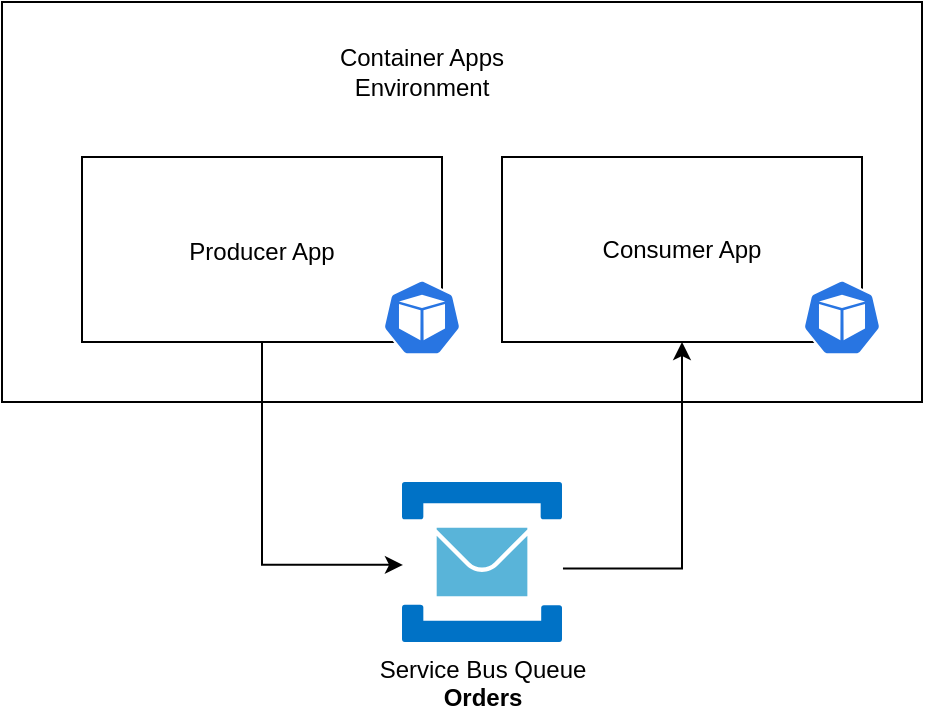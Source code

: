 <mxfile version="20.0.1" type="device" pages="2"><diagram id="zUjcmuCYGRb96d-M-qBt" name="Container Apps"><mxGraphModel dx="864" dy="533" grid="1" gridSize="10" guides="1" tooltips="1" connect="1" arrows="1" fold="1" page="1" pageScale="1" pageWidth="1100" pageHeight="850" math="0" shadow="0"><root><mxCell id="0"/><mxCell id="1" parent="0"/><mxCell id="j2KykWU9AgsPzzNt656D-2" value="" style="rounded=0;whiteSpace=wrap;html=1;" vertex="1" parent="1"><mxGeometry x="120" y="300" width="460" height="200" as="geometry"/></mxCell><mxCell id="j2KykWU9AgsPzzNt656D-19" style="edgeStyle=orthogonalEdgeStyle;rounded=0;orthogonalLoop=1;jettySize=auto;html=1;entryX=0.006;entryY=0.518;entryDx=0;entryDy=0;entryPerimeter=0;" edge="1" parent="1" source="j2KykWU9AgsPzzNt656D-5" target="j2KykWU9AgsPzzNt656D-18"><mxGeometry relative="1" as="geometry"/></mxCell><mxCell id="j2KykWU9AgsPzzNt656D-5" value="" style="rounded=0;whiteSpace=wrap;html=1;" vertex="1" parent="1"><mxGeometry x="160" y="377.5" width="180" height="92.5" as="geometry"/></mxCell><mxCell id="j2KykWU9AgsPzzNt656D-9" value="Producer App" style="text;html=1;strokeColor=none;fillColor=none;align=center;verticalAlign=middle;whiteSpace=wrap;rounded=0;" vertex="1" parent="1"><mxGeometry x="180" y="410" width="140" height="30" as="geometry"/></mxCell><mxCell id="j2KykWU9AgsPzzNt656D-11" value="" style="rounded=0;whiteSpace=wrap;html=1;" vertex="1" parent="1"><mxGeometry x="370" y="377.5" width="180" height="92.5" as="geometry"/></mxCell><mxCell id="j2KykWU9AgsPzzNt656D-13" value="Consumer App" style="text;html=1;strokeColor=none;fillColor=none;align=center;verticalAlign=middle;whiteSpace=wrap;rounded=0;" vertex="1" parent="1"><mxGeometry x="390" y="408.75" width="140" height="30" as="geometry"/></mxCell><mxCell id="j2KykWU9AgsPzzNt656D-16" value="" style="sketch=0;html=1;dashed=0;whitespace=wrap;fillColor=#2875E2;strokeColor=#ffffff;points=[[0.005,0.63,0],[0.1,0.2,0],[0.9,0.2,0],[0.5,0,0],[0.995,0.63,0],[0.72,0.99,0],[0.5,1,0],[0.28,0.99,0]];shape=mxgraph.kubernetes.icon;prIcon=pod" vertex="1" parent="1"><mxGeometry x="520" y="438.75" width="40" height="38" as="geometry"/></mxCell><mxCell id="j2KykWU9AgsPzzNt656D-17" value="" style="sketch=0;html=1;dashed=0;whitespace=wrap;fillColor=#2875E2;strokeColor=#ffffff;points=[[0.005,0.63,0],[0.1,0.2,0],[0.9,0.2,0],[0.5,0,0],[0.995,0.63,0],[0.72,0.99,0],[0.5,1,0],[0.28,0.99,0]];shape=mxgraph.kubernetes.icon;prIcon=pod" vertex="1" parent="1"><mxGeometry x="310" y="438.75" width="40" height="38" as="geometry"/></mxCell><mxCell id="j2KykWU9AgsPzzNt656D-23" style="edgeStyle=orthogonalEdgeStyle;rounded=0;orthogonalLoop=1;jettySize=auto;html=1;entryX=0.5;entryY=1;entryDx=0;entryDy=0;exitX=1.006;exitY=0.541;exitDx=0;exitDy=0;exitPerimeter=0;" edge="1" parent="1" source="j2KykWU9AgsPzzNt656D-18" target="j2KykWU9AgsPzzNt656D-11"><mxGeometry relative="1" as="geometry"/></mxCell><mxCell id="j2KykWU9AgsPzzNt656D-18" value="Service Bus Queue&lt;br&gt;&lt;b&gt;Orders&lt;/b&gt;" style="sketch=0;aspect=fixed;html=1;points=[];align=center;image;fontSize=12;image=img/lib/mscae/Service_Bus.svg;" vertex="1" parent="1"><mxGeometry x="320" y="540" width="80" height="80" as="geometry"/></mxCell><mxCell id="j2KykWU9AgsPzzNt656D-21" value="" style="shape=image;verticalLabelPosition=bottom;labelBackgroundColor=default;verticalAlign=top;aspect=fixed;imageAspect=0;image=https://www.freelogovectors.net/wp-content/uploads/2022/03/azure_container_apps_logo_freelogovectors.net_-400x400.png;" vertex="1" parent="1"><mxGeometry x="380" y="310" width="50" height="50" as="geometry"/></mxCell><mxCell id="j2KykWU9AgsPzzNt656D-22" value="Container Apps Environment" style="text;html=1;strokeColor=none;fillColor=none;align=center;verticalAlign=middle;whiteSpace=wrap;rounded=0;" vertex="1" parent="1"><mxGeometry x="260" y="320" width="140" height="30" as="geometry"/></mxCell></root></mxGraphModel></diagram><diagram id="dtkvxdPtZAGlimg4U4UI" name="AKS"><mxGraphModel dx="1166" dy="719" grid="1" gridSize="10" guides="1" tooltips="1" connect="1" arrows="1" fold="1" page="1" pageScale="1" pageWidth="1100" pageHeight="850" math="0" shadow="0"><root><mxCell id="0"/><mxCell id="1" parent="0"/><mxCell id="2g0jq8k_1xleM9axvO0M-2" value="" style="rounded=0;whiteSpace=wrap;html=1;" vertex="1" parent="1"><mxGeometry x="180" y="70" width="540" height="350" as="geometry"/></mxCell><mxCell id="2g0jq8k_1xleM9axvO0M-4" value="" style="aspect=fixed;html=1;points=[];align=center;image;fontSize=12;image=img/lib/azure2/compute/Kubernetes_Services.svg;" vertex="1" parent="1"><mxGeometry x="505" y="85" width="45.33" height="40" as="geometry"/></mxCell><mxCell id="2g0jq8k_1xleM9axvO0M-5" value="Azure Kubernetes Service" style="text;html=1;strokeColor=none;fillColor=none;align=center;verticalAlign=middle;whiteSpace=wrap;rounded=0;" vertex="1" parent="1"><mxGeometry x="345" y="90" width="150" height="30" as="geometry"/></mxCell><mxCell id="AI5zJtcP5TGaofLbJQ5y-14" style="edgeStyle=orthogonalEdgeStyle;rounded=0;orthogonalLoop=1;jettySize=auto;html=1;entryX=0.005;entryY=0.63;entryDx=0;entryDy=0;entryPerimeter=0;" edge="1" parent="1" source="2g0jq8k_1xleM9axvO0M-6" target="2g0jq8k_1xleM9axvO0M-7"><mxGeometry relative="1" as="geometry"/></mxCell><mxCell id="2g0jq8k_1xleM9axvO0M-6" value="$ kubectl" style="aspect=fixed;html=1;points=[];align=center;image;fontSize=12;image=img/lib/azure2/preview/Azure_Cloud_Shell.svg;" vertex="1" parent="1"><mxGeometry x="216" y="245" width="68" height="48" as="geometry"/></mxCell><mxCell id="AI5zJtcP5TGaofLbJQ5y-15" style="edgeStyle=orthogonalEdgeStyle;rounded=0;orthogonalLoop=1;jettySize=auto;html=1;exitX=0.995;exitY=0.63;exitDx=0;exitDy=0;exitPerimeter=0;entryX=0;entryY=0.5;entryDx=0;entryDy=0;" edge="1" parent="1" source="2g0jq8k_1xleM9axvO0M-7" target="2g0jq8k_1xleM9axvO0M-12"><mxGeometry relative="1" as="geometry"/></mxCell><mxCell id="2g0jq8k_1xleM9axvO0M-7" value="" style="sketch=0;html=1;dashed=0;whitespace=wrap;fillColor=#2875E2;strokeColor=#ffffff;points=[[0.005,0.63,0],[0.1,0.2,0],[0.9,0.2,0],[0.5,0,0],[0.995,0.63,0],[0.72,0.99,0],[0.5,1,0],[0.28,0.99,0]];shape=mxgraph.kubernetes.icon;prIcon=master" vertex="1" parent="1"><mxGeometry x="352.34" y="239" width="50" height="48" as="geometry"/></mxCell><mxCell id="2g0jq8k_1xleM9axvO0M-10" value="Control Plane" style="text;html=1;strokeColor=none;fillColor=none;align=center;verticalAlign=middle;whiteSpace=wrap;rounded=0;" vertex="1" parent="1"><mxGeometry x="347.34" y="289" width="60" height="30" as="geometry"/></mxCell><mxCell id="2g0jq8k_1xleM9axvO0M-12" value="" style="rounded=0;whiteSpace=wrap;html=1;" vertex="1" parent="1"><mxGeometry x="480" y="150" width="200" height="240" as="geometry"/></mxCell><mxCell id="AI5zJtcP5TGaofLbJQ5y-6" value="" style="group" vertex="1" connectable="0" parent="1"><mxGeometry x="510" y="180" width="150" height="82.5" as="geometry"/></mxCell><mxCell id="AI5zJtcP5TGaofLbJQ5y-3" value="" style="rounded=0;whiteSpace=wrap;html=1;" vertex="1" parent="AI5zJtcP5TGaofLbJQ5y-6"><mxGeometry width="142.105" height="76.889" as="geometry"/></mxCell><mxCell id="AI5zJtcP5TGaofLbJQ5y-4" value="Producer App" style="text;html=1;strokeColor=none;fillColor=none;align=center;verticalAlign=middle;whiteSpace=wrap;rounded=0;" vertex="1" parent="AI5zJtcP5TGaofLbJQ5y-6"><mxGeometry x="15.789" y="25.976" width="110.526" height="24.937" as="geometry"/></mxCell><mxCell id="AI5zJtcP5TGaofLbJQ5y-5" value="" style="sketch=0;html=1;dashed=0;whitespace=wrap;fillColor=#2875E2;strokeColor=#ffffff;points=[[0.005,0.63,0],[0.1,0.2,0],[0.9,0.2,0],[0.5,0,0],[0.995,0.63,0],[0.72,0.99,0],[0.5,1,0],[0.28,0.99,0]];shape=mxgraph.kubernetes.icon;prIcon=pod" vertex="1" parent="AI5zJtcP5TGaofLbJQ5y-6"><mxGeometry x="118.421" y="50.913" width="31.579" height="31.587" as="geometry"/></mxCell><mxCell id="AI5zJtcP5TGaofLbJQ5y-7" value="" style="group" vertex="1" connectable="0" parent="1"><mxGeometry x="510" y="280" width="150" height="82.5" as="geometry"/></mxCell><mxCell id="AI5zJtcP5TGaofLbJQ5y-8" value="" style="rounded=0;whiteSpace=wrap;html=1;" vertex="1" parent="AI5zJtcP5TGaofLbJQ5y-7"><mxGeometry width="142.105" height="76.889" as="geometry"/></mxCell><mxCell id="AI5zJtcP5TGaofLbJQ5y-9" value="Consumer App" style="text;html=1;strokeColor=none;fillColor=none;align=center;verticalAlign=middle;whiteSpace=wrap;rounded=0;" vertex="1" parent="AI5zJtcP5TGaofLbJQ5y-7"><mxGeometry x="15.789" y="25.976" width="110.526" height="24.937" as="geometry"/></mxCell><mxCell id="AI5zJtcP5TGaofLbJQ5y-10" value="" style="sketch=0;html=1;dashed=0;whitespace=wrap;fillColor=#2875E2;strokeColor=#ffffff;points=[[0.005,0.63,0],[0.1,0.2,0],[0.9,0.2,0],[0.5,0,0],[0.995,0.63,0],[0.72,0.99,0],[0.5,1,0],[0.28,0.99,0]];shape=mxgraph.kubernetes.icon;prIcon=pod" vertex="1" parent="AI5zJtcP5TGaofLbJQ5y-7"><mxGeometry x="118.421" y="50.913" width="31.579" height="31.587" as="geometry"/></mxCell><mxCell id="AI5zJtcP5TGaofLbJQ5y-11" value="Spot Node Pool" style="text;html=1;strokeColor=none;fillColor=none;align=center;verticalAlign=middle;whiteSpace=wrap;rounded=0;" vertex="1" parent="1"><mxGeometry x="535.01" y="362.5" width="90" height="30" as="geometry"/></mxCell><mxCell id="AI5zJtcP5TGaofLbJQ5y-12" value="" style="aspect=fixed;html=1;points=[];align=center;image;fontSize=12;image=img/lib/azure2/compute/VM_Scale_Sets.svg;" vertex="1" parent="1"><mxGeometry x="660" y="370" width="30" height="30" as="geometry"/></mxCell><mxCell id="xD065DInxm1LriXZmqz3-1" value="Service Bus Queue&lt;br&gt;&lt;b&gt;Orders&lt;/b&gt;" style="sketch=0;aspect=fixed;html=1;points=[];align=left;image;fontSize=12;image=img/lib/mscae/Service_Bus.svg;labelPosition=right;verticalLabelPosition=top;verticalAlign=bottom;" vertex="1" parent="1"><mxGeometry x="770" y="240" width="53" height="53" as="geometry"/></mxCell><mxCell id="xD065DInxm1LriXZmqz3-2" style="edgeStyle=orthogonalEdgeStyle;rounded=0;orthogonalLoop=1;jettySize=auto;html=1;entryX=0.513;entryY=0.013;entryDx=0;entryDy=0;entryPerimeter=0;" edge="1" parent="1" source="AI5zJtcP5TGaofLbJQ5y-3" target="xD065DInxm1LriXZmqz3-1"><mxGeometry relative="1" as="geometry"/></mxCell><mxCell id="xD065DInxm1LriXZmqz3-3" style="edgeStyle=orthogonalEdgeStyle;rounded=0;orthogonalLoop=1;jettySize=auto;html=1;exitX=1;exitY=0.5;exitDx=0;exitDy=0;entryX=0.528;entryY=0.962;entryDx=0;entryDy=0;entryPerimeter=0;" edge="1" parent="1" source="AI5zJtcP5TGaofLbJQ5y-8" target="xD065DInxm1LriXZmqz3-1"><mxGeometry relative="1" as="geometry"><Array as="points"><mxPoint x="798" y="318"/></Array></mxGeometry></mxCell></root></mxGraphModel></diagram></mxfile>